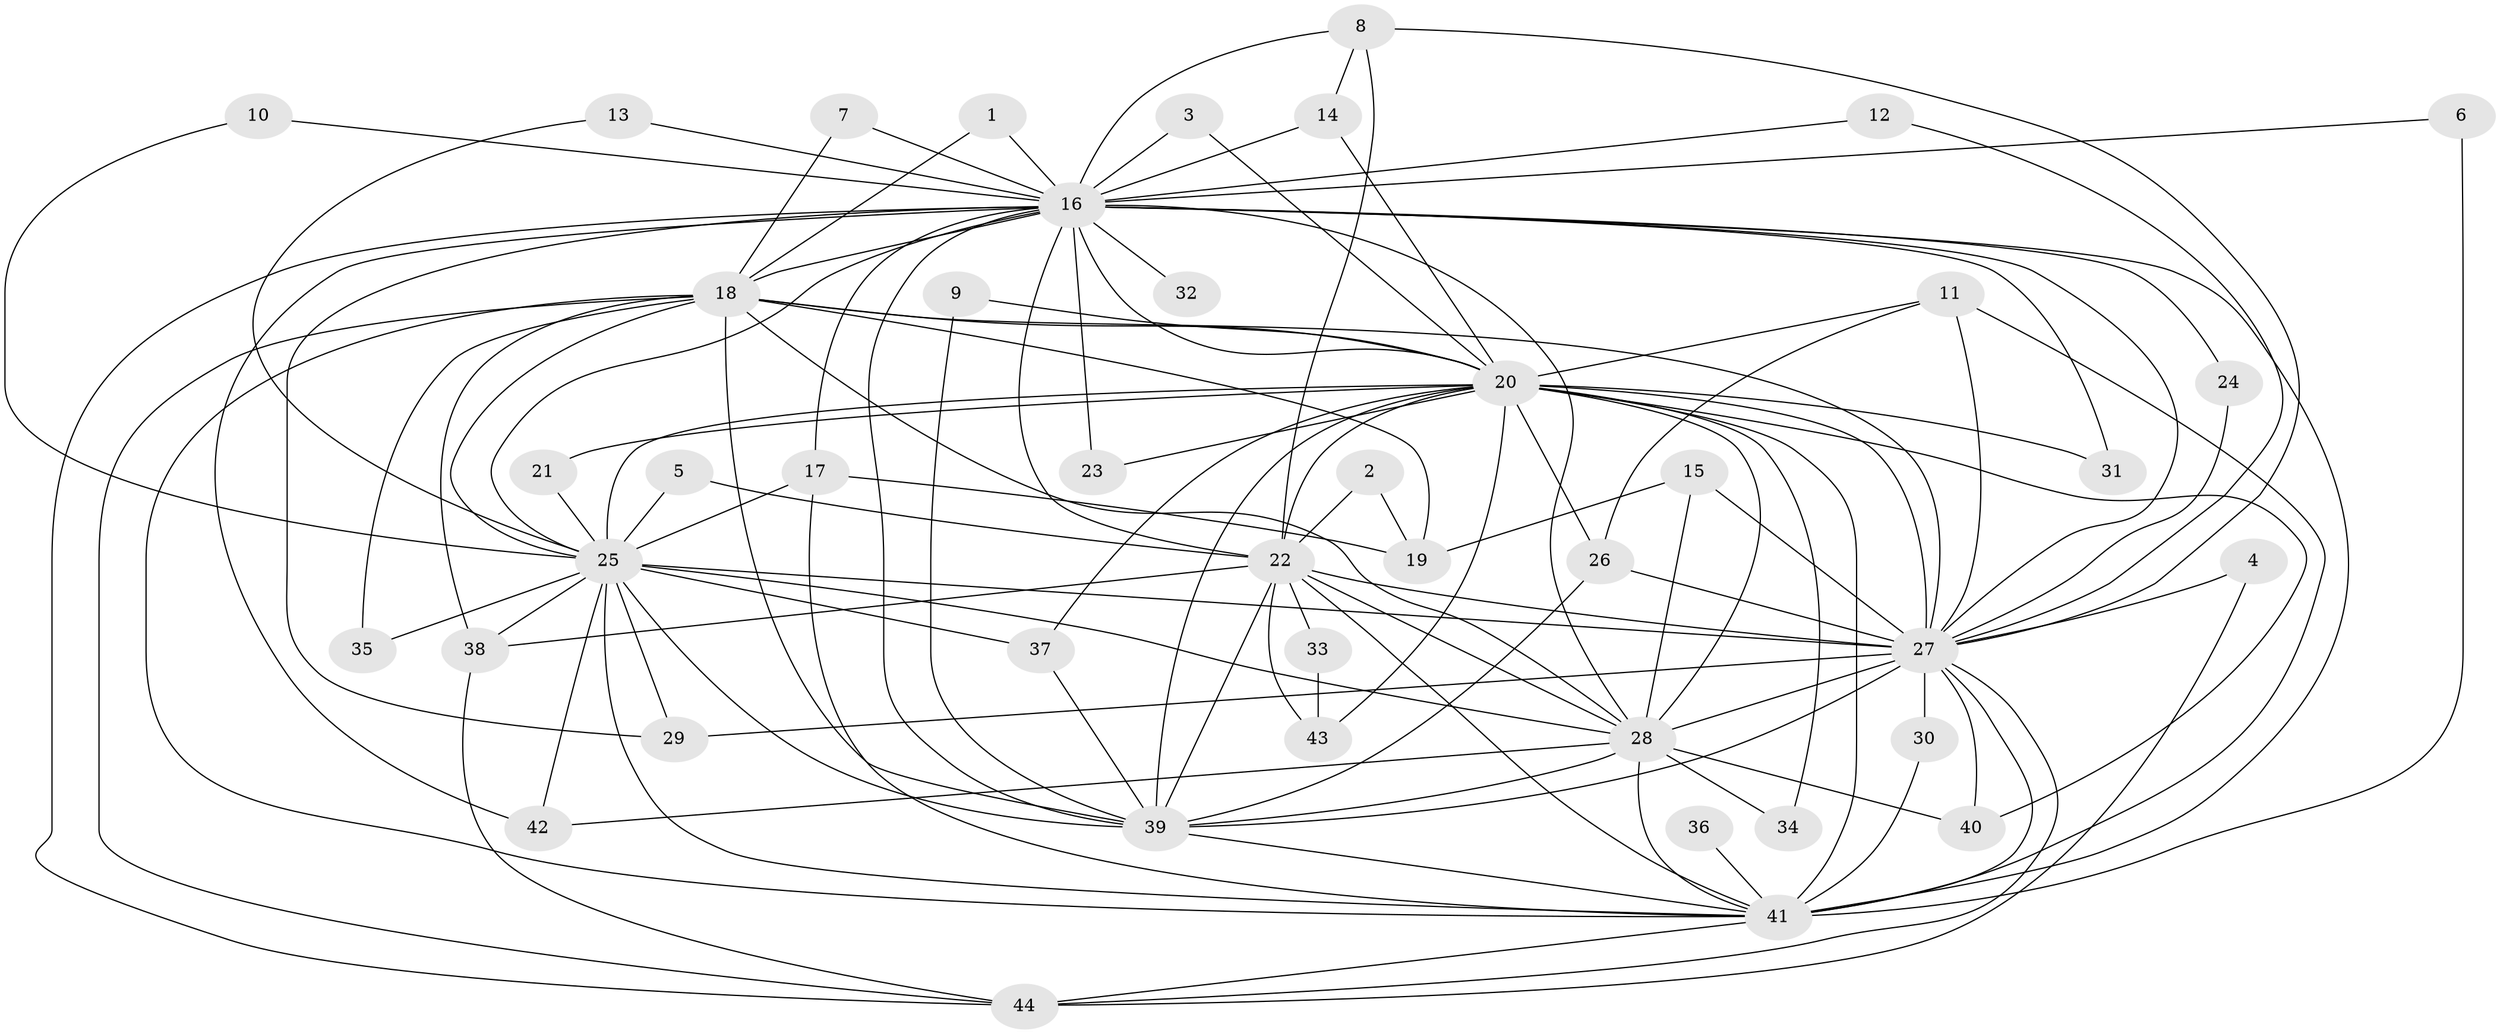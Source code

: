 // original degree distribution, {21: 0.022727272727272728, 15: 0.011363636363636364, 14: 0.022727272727272728, 18: 0.03409090909090909, 22: 0.011363636363636364, 32: 0.011363636363636364, 4: 0.07954545454545454, 6: 0.022727272727272728, 2: 0.5568181818181818, 5: 0.03409090909090909, 3: 0.18181818181818182, 8: 0.011363636363636364}
// Generated by graph-tools (version 1.1) at 2025/49/03/09/25 03:49:35]
// undirected, 44 vertices, 117 edges
graph export_dot {
graph [start="1"]
  node [color=gray90,style=filled];
  1;
  2;
  3;
  4;
  5;
  6;
  7;
  8;
  9;
  10;
  11;
  12;
  13;
  14;
  15;
  16;
  17;
  18;
  19;
  20;
  21;
  22;
  23;
  24;
  25;
  26;
  27;
  28;
  29;
  30;
  31;
  32;
  33;
  34;
  35;
  36;
  37;
  38;
  39;
  40;
  41;
  42;
  43;
  44;
  1 -- 16 [weight=1.0];
  1 -- 18 [weight=1.0];
  2 -- 19 [weight=1.0];
  2 -- 22 [weight=1.0];
  3 -- 16 [weight=1.0];
  3 -- 20 [weight=1.0];
  4 -- 27 [weight=1.0];
  4 -- 44 [weight=1.0];
  5 -- 22 [weight=1.0];
  5 -- 25 [weight=1.0];
  6 -- 16 [weight=1.0];
  6 -- 41 [weight=1.0];
  7 -- 16 [weight=1.0];
  7 -- 18 [weight=1.0];
  8 -- 14 [weight=1.0];
  8 -- 16 [weight=1.0];
  8 -- 22 [weight=1.0];
  8 -- 27 [weight=1.0];
  9 -- 20 [weight=1.0];
  9 -- 39 [weight=1.0];
  10 -- 16 [weight=1.0];
  10 -- 25 [weight=1.0];
  11 -- 20 [weight=2.0];
  11 -- 26 [weight=1.0];
  11 -- 27 [weight=1.0];
  11 -- 41 [weight=1.0];
  12 -- 16 [weight=1.0];
  12 -- 27 [weight=1.0];
  13 -- 16 [weight=1.0];
  13 -- 25 [weight=1.0];
  14 -- 16 [weight=1.0];
  14 -- 20 [weight=1.0];
  15 -- 19 [weight=1.0];
  15 -- 27 [weight=2.0];
  15 -- 28 [weight=1.0];
  16 -- 17 [weight=1.0];
  16 -- 18 [weight=1.0];
  16 -- 20 [weight=2.0];
  16 -- 22 [weight=2.0];
  16 -- 23 [weight=1.0];
  16 -- 24 [weight=1.0];
  16 -- 25 [weight=1.0];
  16 -- 27 [weight=2.0];
  16 -- 28 [weight=1.0];
  16 -- 29 [weight=1.0];
  16 -- 31 [weight=1.0];
  16 -- 32 [weight=1.0];
  16 -- 39 [weight=2.0];
  16 -- 41 [weight=1.0];
  16 -- 42 [weight=1.0];
  16 -- 44 [weight=1.0];
  17 -- 19 [weight=1.0];
  17 -- 25 [weight=1.0];
  17 -- 41 [weight=1.0];
  18 -- 19 [weight=2.0];
  18 -- 20 [weight=2.0];
  18 -- 25 [weight=2.0];
  18 -- 27 [weight=2.0];
  18 -- 28 [weight=2.0];
  18 -- 35 [weight=1.0];
  18 -- 38 [weight=1.0];
  18 -- 39 [weight=1.0];
  18 -- 41 [weight=1.0];
  18 -- 44 [weight=1.0];
  20 -- 21 [weight=1.0];
  20 -- 22 [weight=1.0];
  20 -- 23 [weight=1.0];
  20 -- 25 [weight=2.0];
  20 -- 26 [weight=1.0];
  20 -- 27 [weight=5.0];
  20 -- 28 [weight=2.0];
  20 -- 31 [weight=2.0];
  20 -- 34 [weight=1.0];
  20 -- 37 [weight=1.0];
  20 -- 39 [weight=2.0];
  20 -- 40 [weight=2.0];
  20 -- 41 [weight=2.0];
  20 -- 43 [weight=2.0];
  21 -- 25 [weight=1.0];
  22 -- 27 [weight=1.0];
  22 -- 28 [weight=1.0];
  22 -- 33 [weight=1.0];
  22 -- 38 [weight=1.0];
  22 -- 39 [weight=1.0];
  22 -- 41 [weight=1.0];
  22 -- 43 [weight=2.0];
  24 -- 27 [weight=1.0];
  25 -- 27 [weight=2.0];
  25 -- 28 [weight=1.0];
  25 -- 29 [weight=1.0];
  25 -- 35 [weight=1.0];
  25 -- 37 [weight=1.0];
  25 -- 38 [weight=1.0];
  25 -- 39 [weight=1.0];
  25 -- 41 [weight=1.0];
  25 -- 42 [weight=1.0];
  26 -- 27 [weight=1.0];
  26 -- 39 [weight=1.0];
  27 -- 28 [weight=3.0];
  27 -- 29 [weight=1.0];
  27 -- 30 [weight=1.0];
  27 -- 39 [weight=2.0];
  27 -- 40 [weight=2.0];
  27 -- 41 [weight=3.0];
  27 -- 44 [weight=1.0];
  28 -- 34 [weight=1.0];
  28 -- 39 [weight=1.0];
  28 -- 40 [weight=1.0];
  28 -- 41 [weight=2.0];
  28 -- 42 [weight=1.0];
  30 -- 41 [weight=1.0];
  33 -- 43 [weight=1.0];
  36 -- 41 [weight=1.0];
  37 -- 39 [weight=1.0];
  38 -- 44 [weight=1.0];
  39 -- 41 [weight=1.0];
  41 -- 44 [weight=1.0];
}
